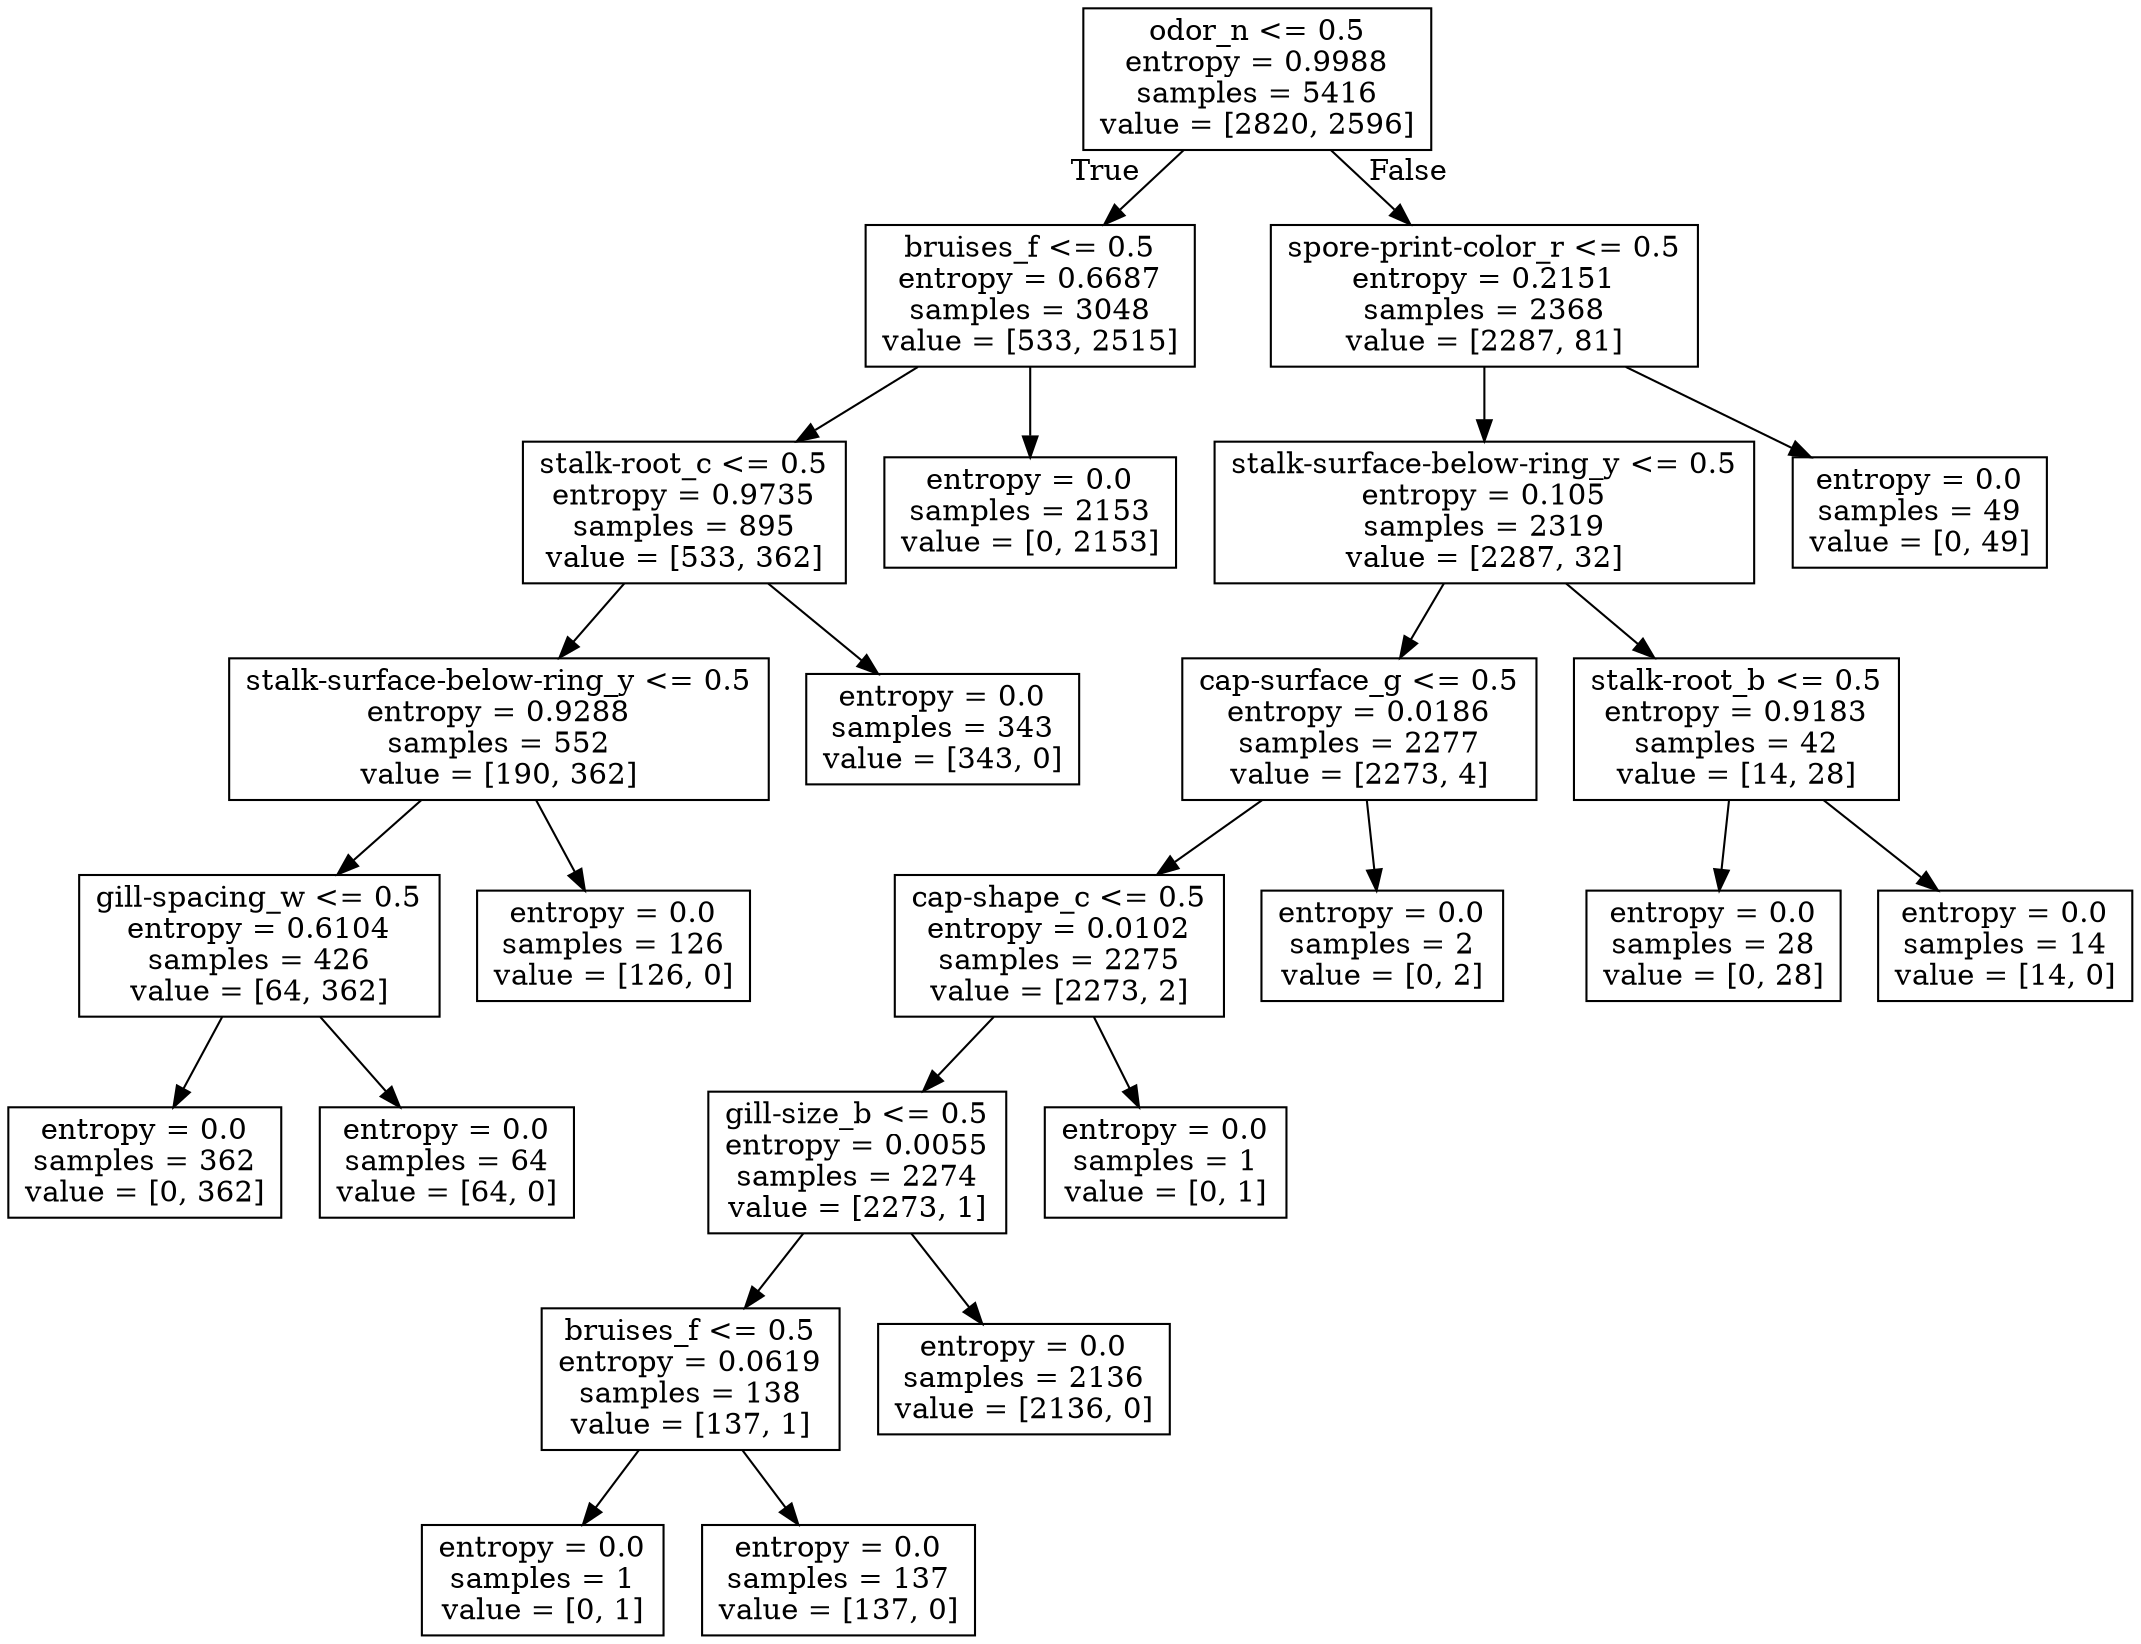 digraph Tree {
node [shape=box] ;
0 [label="odor_n <= 0.5\nentropy = 0.9988\nsamples = 5416\nvalue = [2820, 2596]"] ;
1 [label="bruises_f <= 0.5\nentropy = 0.6687\nsamples = 3048\nvalue = [533, 2515]"] ;
0 -> 1 [labeldistance=2.5, labelangle=45, headlabel="True"] ;
2 [label="stalk-root_c <= 0.5\nentropy = 0.9735\nsamples = 895\nvalue = [533, 362]"] ;
1 -> 2 ;
3 [label="stalk-surface-below-ring_y <= 0.5\nentropy = 0.9288\nsamples = 552\nvalue = [190, 362]"] ;
2 -> 3 ;
4 [label="gill-spacing_w <= 0.5\nentropy = 0.6104\nsamples = 426\nvalue = [64, 362]"] ;
3 -> 4 ;
5 [label="entropy = 0.0\nsamples = 362\nvalue = [0, 362]"] ;
4 -> 5 ;
6 [label="entropy = 0.0\nsamples = 64\nvalue = [64, 0]"] ;
4 -> 6 ;
7 [label="entropy = 0.0\nsamples = 126\nvalue = [126, 0]"] ;
3 -> 7 ;
8 [label="entropy = 0.0\nsamples = 343\nvalue = [343, 0]"] ;
2 -> 8 ;
9 [label="entropy = 0.0\nsamples = 2153\nvalue = [0, 2153]"] ;
1 -> 9 ;
10 [label="spore-print-color_r <= 0.5\nentropy = 0.2151\nsamples = 2368\nvalue = [2287, 81]"] ;
0 -> 10 [labeldistance=2.5, labelangle=-45, headlabel="False"] ;
11 [label="stalk-surface-below-ring_y <= 0.5\nentropy = 0.105\nsamples = 2319\nvalue = [2287, 32]"] ;
10 -> 11 ;
12 [label="cap-surface_g <= 0.5\nentropy = 0.0186\nsamples = 2277\nvalue = [2273, 4]"] ;
11 -> 12 ;
13 [label="cap-shape_c <= 0.5\nentropy = 0.0102\nsamples = 2275\nvalue = [2273, 2]"] ;
12 -> 13 ;
14 [label="gill-size_b <= 0.5\nentropy = 0.0055\nsamples = 2274\nvalue = [2273, 1]"] ;
13 -> 14 ;
15 [label="bruises_f <= 0.5\nentropy = 0.0619\nsamples = 138\nvalue = [137, 1]"] ;
14 -> 15 ;
16 [label="entropy = 0.0\nsamples = 1\nvalue = [0, 1]"] ;
15 -> 16 ;
17 [label="entropy = 0.0\nsamples = 137\nvalue = [137, 0]"] ;
15 -> 17 ;
18 [label="entropy = 0.0\nsamples = 2136\nvalue = [2136, 0]"] ;
14 -> 18 ;
19 [label="entropy = 0.0\nsamples = 1\nvalue = [0, 1]"] ;
13 -> 19 ;
20 [label="entropy = 0.0\nsamples = 2\nvalue = [0, 2]"] ;
12 -> 20 ;
21 [label="stalk-root_b <= 0.5\nentropy = 0.9183\nsamples = 42\nvalue = [14, 28]"] ;
11 -> 21 ;
22 [label="entropy = 0.0\nsamples = 28\nvalue = [0, 28]"] ;
21 -> 22 ;
23 [label="entropy = 0.0\nsamples = 14\nvalue = [14, 0]"] ;
21 -> 23 ;
24 [label="entropy = 0.0\nsamples = 49\nvalue = [0, 49]"] ;
10 -> 24 ;
}